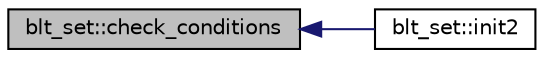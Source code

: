 digraph "blt_set::check_conditions"
{
  edge [fontname="Helvetica",fontsize="10",labelfontname="Helvetica",labelfontsize="10"];
  node [fontname="Helvetica",fontsize="10",shape=record];
  rankdir="LR";
  Node46 [label="blt_set::check_conditions",height=0.2,width=0.4,color="black", fillcolor="grey75", style="filled", fontcolor="black"];
  Node46 -> Node47 [dir="back",color="midnightblue",fontsize="10",style="solid",fontname="Helvetica"];
  Node47 [label="blt_set::init2",height=0.2,width=0.4,color="black", fillcolor="white", style="filled",URL="$d1/d3d/classblt__set.html#a3f1204faeab71c253039beffa3e6ee76"];
}
